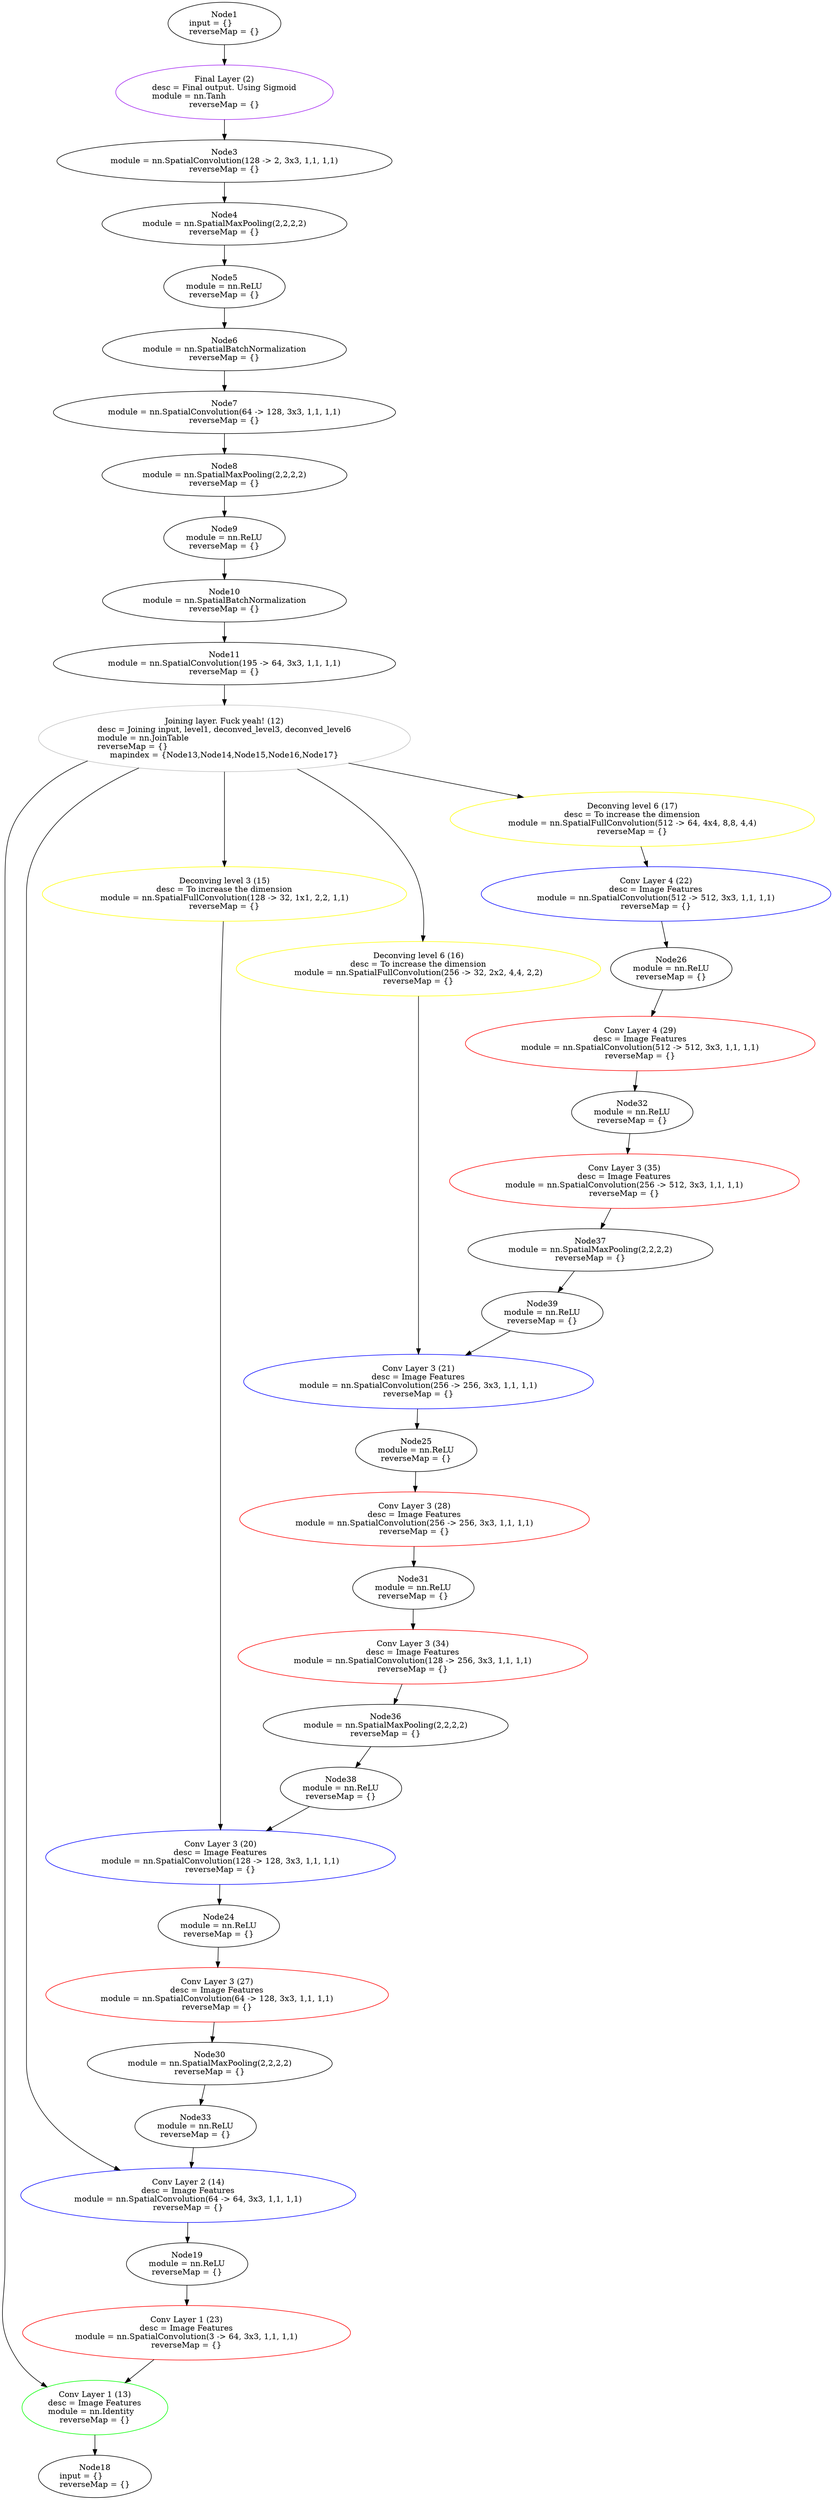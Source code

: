 digraph G {
	graph [bb="0,0,1179.3,4430"];
	node [label="\N",
		shape=oval
	];
	n1	 [height=1.041,
		label="Node1\ninput = {}\lreverseMap = {}",
		pos="323.34,4392",
		tooltip="[[C]]:-1_",
		width=2.1497];
	n2	 [color=purple,
		height=1.3356,
		label="Final Layer (2)\ndesc = Final output. Using Sigmoid\nmodule = nn.Tanh\lreverseMap = {}",
		pos="323.34,4270",
		tooltip="[./Net4.lua]:111_",
		width=4.1515];
	n1 -> n2	 [pos="e,323.34,4318.5 323.34,4354.3 323.34,4346.2 323.34,4337.4 323.34,4328.7"];
	n3	 [height=1.041,
		label="Node3\nmodule = nn.SpatialConvolution(128 -> 2, 3x3, 1,1, 1,1)\lreverseMap = {}",
		pos="323.34,4148",
		tooltip="[./Net4.lua]:111_",
		width=6.4533];
	n2 -> n3	 [pos="e,323.34,4185.7 323.34,4221.6 323.34,4213.1 323.34,4204.3 323.34,4195.8"];
	n4	 [height=1.041,
		label="Node4\nmodule = nn.SpatialMaxPooling(2,2,2,2)\lreverseMap = {}",
		pos="323.34,4036",
		tooltip="[./Net4.lua]:109_",
		width=4.7615];
	n3 -> n4	 [pos="e,323.34,4073.8 323.34,4110.4 323.34,4101.9 323.34,4092.8 323.34,4084"];
	n5	 [height=1.041,
		label="Node5\nmodule = nn.ReLU\lreverseMap = {}",
		pos="323.34,3924",
		tooltip="[./Net4.lua]:109_",
		width=2.4261];
	n4 -> n5	 [pos="e,323.34,3961.8 323.34,3998.4 323.34,3989.9 323.34,3980.8 323.34,3972"];
	n6	 [height=1.041,
		label="Node6\nmodule = nn.SpatialBatchNormalization\lreverseMap = {}",
		pos="323.34,3812",
		tooltip="[./Net4.lua]:107_",
		width=4.6805];
	n5 -> n6	 [pos="e,323.34,3849.8 323.34,3886.4 323.34,3877.9 323.34,3868.8 323.34,3860"];
	n7	 [height=1.041,
		label="Node7\nmodule = nn.SpatialConvolution(64 -> 128, 3x3, 1,1, 1,1)\lreverseMap = {}",
		pos="323.34,3700",
		tooltip="[./Net4.lua]:107_",
		width=6.5915];
	n6 -> n7	 [pos="e,323.34,3737.8 323.34,3774.4 323.34,3765.9 323.34,3756.8 323.34,3748"];
	n8	 [height=1.041,
		label="Node8\nmodule = nn.SpatialMaxPooling(2,2,2,2)\lreverseMap = {}",
		pos="323.34,3588",
		tooltip="[./Net4.lua]:105_",
		width=4.7615];
	n7 -> n8	 [pos="e,323.34,3625.8 323.34,3662.4 323.34,3653.9 323.34,3644.8 323.34,3636"];
	n9	 [height=1.041,
		label="Node9\nmodule = nn.ReLU\lreverseMap = {}",
		pos="323.34,3476",
		tooltip="[./Net4.lua]:105_",
		width=2.4261];
	n8 -> n9	 [pos="e,323.34,3513.8 323.34,3550.4 323.34,3541.9 323.34,3532.8 323.34,3524"];
	n10	 [height=1.041,
		label="Node10\nmodule = nn.SpatialBatchNormalization\lreverseMap = {}",
		pos="323.34,3364",
		tooltip="[./Net4.lua]:104_",
		width=4.6805];
	n9 -> n10	 [pos="e,323.34,3401.8 323.34,3438.4 323.34,3429.9 323.34,3420.8 323.34,3412"];
	n11	 [height=1.041,
		label="Node11\nmodule = nn.SpatialConvolution(195 -> 64, 3x3, 1,1, 1,1)\lreverseMap = {}",
		pos="323.34,3252",
		tooltip="[./Net4.lua]:104_",
		width=6.5915];
	n10 -> n11	 [pos="e,323.34,3289.8 323.34,3326.4 323.34,3317.9 323.34,3308.8 323.34,3300"];
	n12	 [color=grey,
		height=1.6303,
		label="Joining layer. Fuck yeah! (12)\ndesc = Joining input, level1, deconved_level3, deconved_level6\nmodule = nn.JoinTable\lreverseMap = {}\lmapindex = {\
Node13,Node14,Node15,Node16,Node17}",
		pos="323.34,3119",
		tooltip="[./Net4.lua]:93_",
		width=7.1778];
	n11 -> n12	 [pos="e,323.34,3177.9 323.34,3214.5 323.34,3206.3 323.34,3197.2 323.34,3188.1"];
	n13	 [color=green,
		height=1.3356,
		label="Conv Layer 1 (13)\ndesc = Image Features\nmodule = nn.Identity\lreverseMap = {}",
		pos="132.34,160",
		tooltip="[./Net4.lua]:11_",
		width=2.736];
	n12 -> n13	 [pos="e,68.544,196.89 142.43,3076.9 113.18,3063.8 85.336,3046.6 63.341,3024 4.9602,2963.9 4.3407,2928.8 4.3407,2845 4.3407,2845 4.3407,\
2845 4.3407,413 4.3407,337.36 -13.022,309.76 24.341,244 33.261,228.3 46.468,214.58 60.612,203.06"];
	n14	 [color=blue,
		height=1.3356,
		label="Conv Layer 2 (14)\ndesc = Image Features\nmodule = nn.SpatialConvolution(64 -> 64, 3x3, 1,1, 1,1)\lreverseMap = {}",
		pos="265.34,536",
		tooltip="[./Net4.lua]:36_",
		width=6.4533];
	n12 -> n14	 [pos="e,181.35,580.88 213.49,3065.8 134.68,3019.9 42.341,2944.8 42.341,2845 42.341,2845 42.341,2845 42.341,769 42.341,689.36 111.48,626.48 \
172.76,586.39"];
	n15	 [color=yellow,
		height=1.3356,
		label="Deconving level 3 (15)\ndesc = To increase the dimension\nmodule = nn.SpatialFullConvolution(128 -> 32, 1x1, 2,2, 1,1)\lreverseMap = {}",
		pos="323.34,2844",
		tooltip="[./Net4.lua]:79_",
		width=7.0298];
	n12 -> n15	 [pos="e,323.34,2892.4 323.34,3060.1 323.34,3013.7 323.34,2948.9 323.34,2902.5"];
	n16	 [color=yellow,
		height=1.3356,
		label="Deconving level 6 (16)\ndesc = To increase the dimension\nmodule = nn.SpatialFullConvolution(256 -> 32, 2x2, 4,4, 2,2)\lreverseMap = {}",
		pos="599.34,2712",
		tooltip="[./Net4.lua]:83_",
		width=7.0298];
	n12 -> n16	 [pos="e,605.12,2760.1 416.78,3064.3 476.02,3024.8 548.24,2965.3 585.34,2892 604.32,2854.5 607.19,2806.9 605.66,2770.1"];
	n17	 [color=yellow,
		height=1.3356,
		label="Deconving level 6 (17)\ndesc = To increase the dimension\nmodule = nn.SpatialFullConvolution(512 -> 64, 4x4, 8,8, 4,4)\lreverseMap = {}",
		pos="919.34,2976",
		tooltip="[./Net4.lua]:88_",
		width=7.0298];
	n12 -> n17	 [pos="e,763.35,3013.9 500.14,3076.2 580.28,3057.2 674.52,3034.9 753.32,3016.3"];
	n18	 [height=1.041,
		label="Node18\ninput = {}\lreverseMap = {}",
		pos="132.34,38",
		tooltip="[[C]]:-1_",
		width=2.1497];
	n13 -> n18	 [pos="e,132.34,75.722 132.34,111.57 132.34,103.1 132.34,94.269 132.34,85.81"];
	n19	 [height=1.041,
		label="Node19\nmodule = nn.ReLU\lreverseMap = {}",
		pos="263.34,414",
		tooltip="[./Net4.lua]:36_",
		width=2.4261];
	n14 -> n19	 [pos="e,263.95,451.72 264.55,487.57 264.41,479.1 264.26,470.27 264.12,461.81"];
	n20	 [color=blue,
		height=1.3356,
		label="Conv Layer 3 (20)\ndesc = Image Features\nmodule = nn.SpatialConvolution(128 -> 128, 3x3, 1,1, 1,1)\lreverseMap = {}",
		pos="318.34,1136",
		tooltip="[./Net4.lua]:44_",
		width=6.7297];
	n15 -> n20	 [pos="e,318.34,1184.1 321.89,2795.7 320.42,2743.2 318.34,2656.1 318.34,2581 318.34,2581 318.34,2581 318.34,1369 318.34,1309.5 318.34,1241.3 \
318.34,1194.4"];
	n21	 [color=blue,
		height=1.3356,
		label="Conv Layer 3 (21)\ndesc = Image Features\nmodule = nn.SpatialConvolution(256 -> 256, 3x3, 1,1, 1,1)\lreverseMap = {}",
		pos="599.34,1980",
		tooltip="[./Net4.lua]:56_",
		width=6.7297];
	n16 -> n21	 [pos="e,599.34,2028.1 599.34,2663.6 599.34,2613 599.34,2530.3 599.34,2459 599.34,2459 599.34,2459 599.34,2213 599.34,2153.5 599.34,2085.3 \
599.34,2038.4"];
	n22	 [color=blue,
		height=1.3356,
		label="Conv Layer 4 (22)\ndesc = Image Features\nmodule = nn.SpatialConvolution(512 -> 512, 3x3, 1,1, 1,1)\lreverseMap = {}",
		pos="936.34,2844",
		tooltip="[./Net4.lua]:70_",
		width=6.7297];
	n17 -> n22	 [pos="e,930.13,2892.5 925.53,2927.7 926.59,2919.5 927.71,2911 928.81,2902.6"];
	n23	 [color=red,
		height=1.3356,
		label="Conv Layer 1 (23)\ndesc = Image Features\nmodule = nn.SpatialConvolution(3 -> 64, 3x3, 1,1, 1,1)\lreverseMap = {}",
		pos="261.34,292",
		tooltip="[./Net4.lua]:32_",
		width=6.3388];
	n19 -> n23	 [pos="e,262.13,340.5 262.73,376.34 262.59,368.22 262.45,359.42 262.3,350.68"];
	n24	 [height=1.041,
		label="Node24\nmodule = nn.ReLU\lreverseMap = {}",
		pos="315.34,1014",
		tooltip="[./Net4.lua]:44_",
		width=2.4261];
	n20 -> n24	 [pos="e,316.25,1051.6 317.16,1087.9 316.95,1079.3 316.72,1070.4 316.51,1061.8"];
	n25	 [height=1.041,
		label="Node25\nmodule = nn.ReLU\lreverseMap = {}",
		pos="596.34,1858",
		tooltip="[./Net4.lua]:56_",
		width=2.4261];
	n21 -> n25	 [pos="e,597.25,1895.6 598.16,1931.9 597.95,1923.3 597.72,1914.4 597.51,1905.8"];
	n26	 [height=1.041,
		label="Node26\nmodule = nn.ReLU\lreverseMap = {}",
		pos="958.34,2712",
		tooltip="[./Net4.lua]:70_",
		width=2.4261];
	n22 -> n26	 [pos="e,952.17,2749.5 944.35,2795.7 946.34,2783.9 948.48,2771.3 950.47,2759.5"];
	n23 -> n13	 [pos="e,174.59,203.58 215.5,244.8 204.57,233.79 192.85,221.98 181.77,210.81"];
	n27	 [color=red,
		height=1.3356,
		label="Conv Layer 3 (27)\ndesc = Image Features\nmodule = nn.SpatialConvolution(64 -> 128, 3x3, 1,1, 1,1)\lreverseMap = {}",
		pos="310.34,892",
		tooltip="[./Net4.lua]:40_",
		width=6.5915];
	n24 -> n27	 [pos="e,312.32,940.5 313.81,976.34 313.47,968.22 313.11,959.42 312.74,950.68"];
	n28	 [color=red,
		height=1.3356,
		label="Conv Layer 3 (28)\ndesc = Image Features\nmodule = nn.SpatialConvolution(256 -> 256, 3x3, 1,1, 1,1)\lreverseMap = {}",
		pos="591.34,1736",
		tooltip="[./Net4.lua]:52_",
		width=6.7297];
	n25 -> n28	 [pos="e,593.32,1784.5 594.81,1820.3 594.47,1812.2 594.11,1803.4 593.74,1794.7"];
	n29	 [color=red,
		height=1.3356,
		label="Conv Layer 4 (29)\ndesc = Image Features\nmodule = nn.SpatialConvolution(512 -> 512, 3x3, 1,1, 1,1)\lreverseMap = {}",
		pos="914.34,2580",
		tooltip="[./Net4.lua]:66_",
		width=6.7297];
	n26 -> n29	 [pos="e,930.32,2628.2 946.08,2674.8 942.19,2663.3 937.79,2650.3 933.54,2637.7"];
	n30	 [height=1.041,
		label="Node30\nmodule = nn.SpatialMaxPooling(2,2,2,2)\lreverseMap = {}",
		pos="298.34,770",
		tooltip="[./Net4.lua]:40_",
		width=4.7615];
	n27 -> n30	 [pos="e,302,807.56 305.63,843.92 304.77,835.33 303.88,826.37 303.02,817.79"];
	n31	 [height=1.041,
		label="Node31\nmodule = nn.ReLU\lreverseMap = {}",
		pos="590.34,1614",
		tooltip="[./Net4.lua]:52_",
		width=2.4261];
	n28 -> n31	 [pos="e,590.65,1651.7 590.95,1687.6 590.87,1679.1 590.8,1670.3 590.73,1661.8"];
	n32	 [height=1.041,
		label="Node32\nmodule = nn.ReLU\lreverseMap = {}",
		pos="903.34,2458",
		tooltip="[./Net4.lua]:66_",
		width=2.4261];
	n29 -> n32	 [pos="e,906.69,2495.6 910.02,2531.9 909.24,2523.3 908.42,2514.4 907.63,2505.8"];
	n33	 [height=1.041,
		label="Node33\nmodule = nn.ReLU\lreverseMap = {}",
		pos="276.34,658",
		tooltip="[./Net4.lua]:40_",
		width=2.4261];
	n30 -> n33	 [pos="e,283.63,695.47 291.02,732.37 289.29,723.74 287.43,714.43 285.63,705.44"];
	n34	 [color=red,
		height=1.3356,
		label="Conv Layer 3 (34)\ndesc = Image Features\nmodule = nn.SpatialConvolution(128 -> 256, 3x3, 1,1, 1,1)\lreverseMap = {}",
		pos="589.34,1492",
		tooltip="[./Net4.lua]:48_",
		width=6.7297];
	n31 -> n34	 [pos="e,589.74,1540.5 590.04,1576.3 589.97,1568.2 589.89,1559.4 589.82,1550.7"];
	n35	 [color=red,
		height=1.3356,
		label="Conv Layer 3 (35)\ndesc = Image Features\nmodule = nn.SpatialConvolution(256 -> 512, 3x3, 1,1, 1,1)\lreverseMap = {}",
		pos="881.34,2336",
		tooltip="[./Net4.lua]:62_",
		width=6.7297];
	n32 -> n35	 [pos="e,889.97,2384.1 896.62,2420.3 895.1,2412 893.44,2403 891.8,2394.1"];
	n33 -> n14	 [pos="e,269.7,584.5 272.98,620.34 272.24,612.22 271.43,603.42 270.63,594.68"];
	n36	 [height=1.041,
		label="Node36\nmodule = nn.SpatialMaxPooling(2,2,2,2)\lreverseMap = {}",
		pos="553.34,1370",
		tooltip="[./Net4.lua]:48_",
		width=4.7615];
	n34 -> n36	 [pos="e,564.31,1407.6 575.22,1443.9 572.58,1435.1 569.83,1426 567.21,1417.2"];
	n37	 [height=1.041,
		label="Node37\nmodule = nn.SpatialMaxPooling(2,2,2,2)\lreverseMap = {}",
		pos="840.34,2214",
		tooltip="[./Net4.lua]:62_",
		width=4.7615];
	n35 -> n37	 [pos="e,852.83,2251.6 865.25,2287.9 862.25,2279.1 859.12,2270 856.13,2261.2"];
	n38	 [height=1.041,
		label="Node38\nmodule = nn.ReLU\lreverseMap = {}",
		pos="493.34,1258",
		tooltip="[./Net4.lua]:48_",
		width=2.4261];
	n36 -> n38	 [pos="e,512.93,1294.9 533.53,1332.7 528.51,1323.5 523.06,1313.5 517.84,1303.9"];
	n39	 [height=1.041,
		label="Node39\nmodule = nn.ReLU\lreverseMap = {}",
		pos="777.34,2102",
		tooltip="[./Net4.lua]:62_",
		width=2.4261];
	n37 -> n39	 [pos="e,797.69,2138.5 819.54,2176.7 814.16,2167.3 808.31,2157.1 802.72,2147.3"];
	n38 -> n20	 [pos="e,384.4,1182.3 447.82,1225.8 430.97,1214.2 411.4,1200.8 392.65,1188"];
	n39 -> n21	 [pos="e,666.51,2026.3 731.5,2070.1 714.27,2058.5 694.2,2044.9 674.97,2032"];
}
